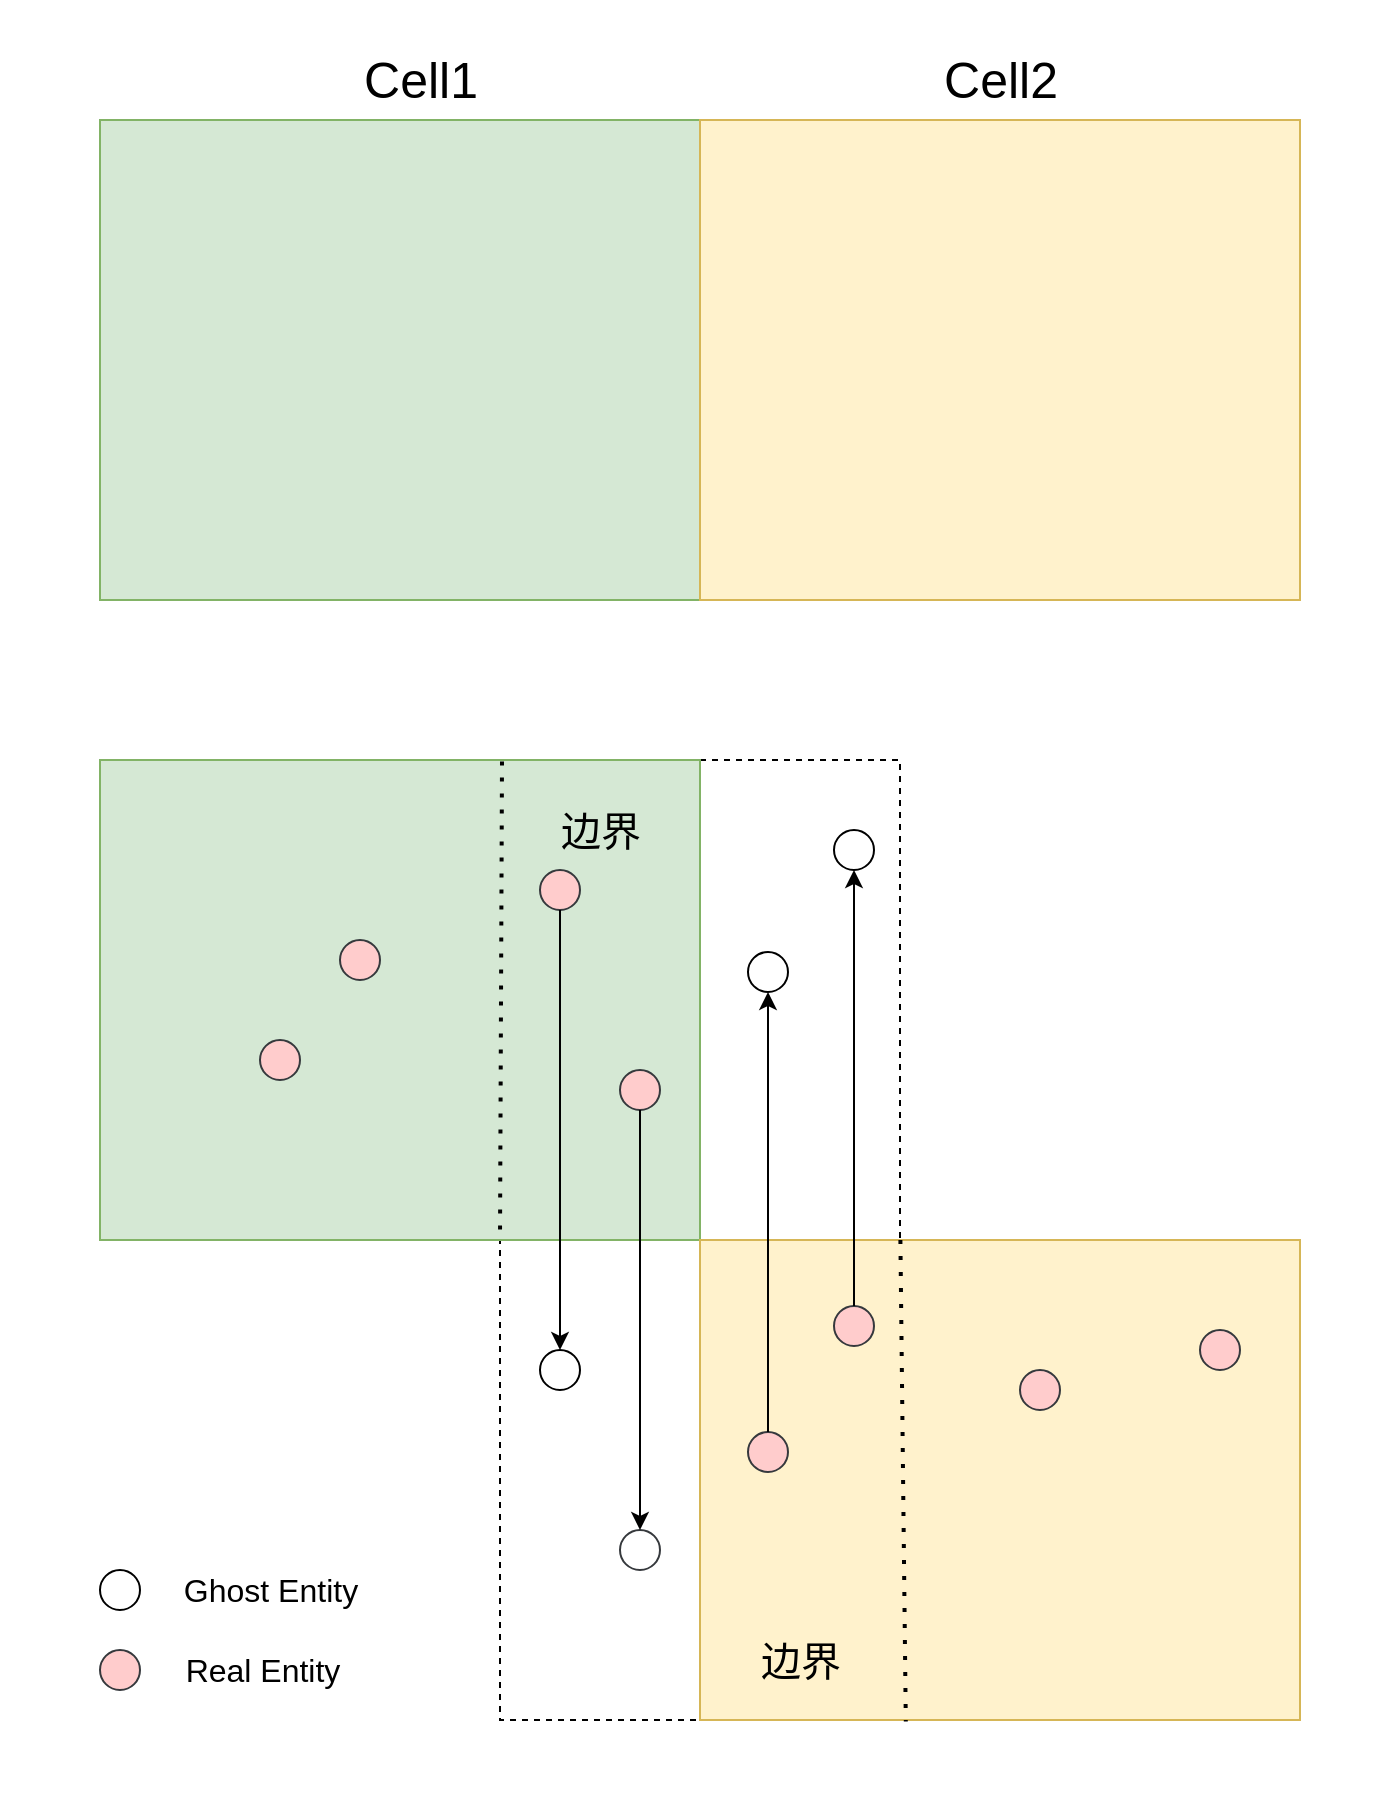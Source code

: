 <mxfile version="24.6.2" type="github">
  <diagram name="第 1 页" id="4tOD4rYvVnY52M2dfjG-">
    <mxGraphModel dx="1213" dy="1915" grid="1" gridSize="10" guides="1" tooltips="1" connect="1" arrows="1" fold="1" page="1" pageScale="1" pageWidth="827" pageHeight="1169" math="0" shadow="0">
      <root>
        <mxCell id="0" />
        <mxCell id="1" parent="0" />
        <mxCell id="fJpbkuMN4-vTxd0OAs-w-18" value="" style="rounded=0;whiteSpace=wrap;html=1;dashed=1;" vertex="1" parent="1">
          <mxGeometry x="420" y="241" width="100" height="240" as="geometry" />
        </mxCell>
        <mxCell id="fJpbkuMN4-vTxd0OAs-w-19" value="" style="rounded=0;whiteSpace=wrap;html=1;dashed=1;" vertex="1" parent="1">
          <mxGeometry x="320" y="481" width="100" height="240" as="geometry" />
        </mxCell>
        <mxCell id="fJpbkuMN4-vTxd0OAs-w-20" value="" style="ellipse;whiteSpace=wrap;html=1;aspect=fixed;" vertex="1" parent="1">
          <mxGeometry x="487" y="276" width="20" height="20" as="geometry" />
        </mxCell>
        <mxCell id="fJpbkuMN4-vTxd0OAs-w-23" value="" style="rounded=0;whiteSpace=wrap;html=1;fillColor=#d5e8d4;strokeColor=#82b366;" vertex="1" parent="1">
          <mxGeometry x="120" y="241" width="300" height="240" as="geometry" />
        </mxCell>
        <mxCell id="fJpbkuMN4-vTxd0OAs-w-25" value="边界" style="text;html=1;align=center;verticalAlign=middle;resizable=0;points=[];autosize=1;strokeColor=none;fillColor=none;fontSize=20;" vertex="1" parent="1">
          <mxGeometry x="340" y="256" width="60" height="40" as="geometry" />
        </mxCell>
        <mxCell id="fJpbkuMN4-vTxd0OAs-w-26" value="" style="ellipse;whiteSpace=wrap;html=1;aspect=fixed;fillColor=#ffcccc;strokeColor=#36393d;" vertex="1" parent="1">
          <mxGeometry x="340" y="296" width="20" height="20" as="geometry" />
        </mxCell>
        <mxCell id="fJpbkuMN4-vTxd0OAs-w-28" value="" style="rounded=0;whiteSpace=wrap;html=1;fillColor=#fff2cc;strokeColor=#d6b656;" vertex="1" parent="1">
          <mxGeometry x="420" y="481" width="300" height="240" as="geometry" />
        </mxCell>
        <mxCell id="fJpbkuMN4-vTxd0OAs-w-29" value="边界" style="text;html=1;align=center;verticalAlign=middle;resizable=0;points=[];autosize=1;strokeColor=none;fillColor=none;fontSize=20;" vertex="1" parent="1">
          <mxGeometry x="440" y="671" width="60" height="40" as="geometry" />
        </mxCell>
        <mxCell id="fJpbkuMN4-vTxd0OAs-w-30" value="" style="ellipse;whiteSpace=wrap;html=1;aspect=fixed;fillColor=#ffcccc;strokeColor=#36393d;" vertex="1" parent="1">
          <mxGeometry x="487" y="514" width="20" height="20" as="geometry" />
        </mxCell>
        <mxCell id="fJpbkuMN4-vTxd0OAs-w-32" value="" style="ellipse;whiteSpace=wrap;html=1;aspect=fixed;" vertex="1" parent="1">
          <mxGeometry x="340" y="536" width="20" height="20" as="geometry" />
        </mxCell>
        <mxCell id="fJpbkuMN4-vTxd0OAs-w-39" value="" style="rounded=0;whiteSpace=wrap;html=1;fillColor=#d5e8d4;strokeColor=#82b366;" vertex="1" parent="1">
          <mxGeometry x="120" y="-79" width="300" height="240" as="geometry" />
        </mxCell>
        <mxCell id="fJpbkuMN4-vTxd0OAs-w-40" value="" style="rounded=0;whiteSpace=wrap;html=1;fillColor=#fff2cc;strokeColor=#d6b656;" vertex="1" parent="1">
          <mxGeometry x="420" y="-79" width="300" height="240" as="geometry" />
        </mxCell>
        <mxCell id="fJpbkuMN4-vTxd0OAs-w-41" value="Cell1" style="text;html=1;align=center;verticalAlign=middle;resizable=0;points=[];autosize=1;strokeColor=none;fillColor=none;fontSize=25;" vertex="1" parent="1">
          <mxGeometry x="240" y="-120" width="80" height="40" as="geometry" />
        </mxCell>
        <mxCell id="fJpbkuMN4-vTxd0OAs-w-42" value="Cell2" style="text;html=1;align=center;verticalAlign=middle;resizable=0;points=[];autosize=1;strokeColor=none;fillColor=none;fontSize=25;" vertex="1" parent="1">
          <mxGeometry x="530" y="-120" width="80" height="40" as="geometry" />
        </mxCell>
        <mxCell id="fJpbkuMN4-vTxd0OAs-w-43" value="" style="endArrow=none;dashed=1;html=1;dashPattern=1 3;strokeWidth=2;rounded=0;entryX=0;entryY=0;entryDx=0;entryDy=0;exitX=0.67;exitY=0.003;exitDx=0;exitDy=0;exitPerimeter=0;" edge="1" parent="1" source="fJpbkuMN4-vTxd0OAs-w-23" target="fJpbkuMN4-vTxd0OAs-w-19">
          <mxGeometry width="50" height="50" relative="1" as="geometry">
            <mxPoint x="400" y="191" as="sourcePoint" />
            <mxPoint x="510" y="411" as="targetPoint" />
          </mxGeometry>
        </mxCell>
        <mxCell id="fJpbkuMN4-vTxd0OAs-w-44" value="" style="endArrow=none;dashed=1;html=1;dashPattern=1 3;strokeWidth=2;rounded=0;entryX=0.343;entryY=1.003;entryDx=0;entryDy=0;exitX=0.334;exitY=0;exitDx=0;exitDy=0;exitPerimeter=0;entryPerimeter=0;" edge="1" parent="1" source="fJpbkuMN4-vTxd0OAs-w-28" target="fJpbkuMN4-vTxd0OAs-w-28">
          <mxGeometry width="50" height="50" relative="1" as="geometry">
            <mxPoint x="331" y="252" as="sourcePoint" />
            <mxPoint x="330" y="491" as="targetPoint" />
          </mxGeometry>
        </mxCell>
        <mxCell id="fJpbkuMN4-vTxd0OAs-w-45" value="" style="endArrow=classic;html=1;rounded=0;exitX=0.5;exitY=1;exitDx=0;exitDy=0;entryX=0.5;entryY=0;entryDx=0;entryDy=0;" edge="1" parent="1" source="fJpbkuMN4-vTxd0OAs-w-26" target="fJpbkuMN4-vTxd0OAs-w-32">
          <mxGeometry width="50" height="50" relative="1" as="geometry">
            <mxPoint x="450" y="456" as="sourcePoint" />
            <mxPoint x="500" y="406" as="targetPoint" />
          </mxGeometry>
        </mxCell>
        <mxCell id="fJpbkuMN4-vTxd0OAs-w-46" value="" style="endArrow=classic;html=1;rounded=0;exitX=0.5;exitY=0;exitDx=0;exitDy=0;entryX=0.5;entryY=1;entryDx=0;entryDy=0;" edge="1" parent="1" source="fJpbkuMN4-vTxd0OAs-w-30" target="fJpbkuMN4-vTxd0OAs-w-20">
          <mxGeometry width="50" height="50" relative="1" as="geometry">
            <mxPoint x="467" y="414" as="sourcePoint" />
            <mxPoint x="517" y="364" as="targetPoint" />
          </mxGeometry>
        </mxCell>
        <mxCell id="fJpbkuMN4-vTxd0OAs-w-47" value="" style="ellipse;whiteSpace=wrap;html=1;aspect=fixed;fillColor=#ffcccc;strokeColor=#36393d;" vertex="1" parent="1">
          <mxGeometry x="240" y="331" width="20" height="20" as="geometry" />
        </mxCell>
        <mxCell id="fJpbkuMN4-vTxd0OAs-w-48" value="" style="ellipse;whiteSpace=wrap;html=1;aspect=fixed;fillColor=#ffcccc;strokeColor=#36393d;" vertex="1" parent="1">
          <mxGeometry x="670" y="526" width="20" height="20" as="geometry" />
        </mxCell>
        <mxCell id="fJpbkuMN4-vTxd0OAs-w-50" value="" style="ellipse;whiteSpace=wrap;html=1;aspect=fixed;fillColor=#ffcccc;strokeColor=#36393d;" vertex="1" parent="1">
          <mxGeometry x="580" y="546" width="20" height="20" as="geometry" />
        </mxCell>
        <mxCell id="fJpbkuMN4-vTxd0OAs-w-51" value="" style="ellipse;whiteSpace=wrap;html=1;aspect=fixed;fillColor=#ffcccc;strokeColor=#36393d;" vertex="1" parent="1">
          <mxGeometry x="200" y="381" width="20" height="20" as="geometry" />
        </mxCell>
        <mxCell id="fJpbkuMN4-vTxd0OAs-w-52" value="" style="ellipse;whiteSpace=wrap;html=1;aspect=fixed;fillColor=#ffcccc;strokeColor=#36393d;" vertex="1" parent="1">
          <mxGeometry x="380" y="396" width="20" height="20" as="geometry" />
        </mxCell>
        <mxCell id="fJpbkuMN4-vTxd0OAs-w-53" value="" style="ellipse;whiteSpace=wrap;html=1;aspect=fixed;fillColor=none;strokeColor=#36393d;" vertex="1" parent="1">
          <mxGeometry x="380" y="626" width="20" height="20" as="geometry" />
        </mxCell>
        <mxCell id="fJpbkuMN4-vTxd0OAs-w-54" value="" style="endArrow=classic;html=1;rounded=0;exitX=0.5;exitY=1;exitDx=0;exitDy=0;entryX=0.5;entryY=0;entryDx=0;entryDy=0;" edge="1" parent="1" source="fJpbkuMN4-vTxd0OAs-w-52" target="fJpbkuMN4-vTxd0OAs-w-53">
          <mxGeometry width="50" height="50" relative="1" as="geometry">
            <mxPoint x="460" y="506" as="sourcePoint" />
            <mxPoint x="510" y="456" as="targetPoint" />
          </mxGeometry>
        </mxCell>
        <mxCell id="fJpbkuMN4-vTxd0OAs-w-56" value="" style="ellipse;whiteSpace=wrap;html=1;aspect=fixed;" vertex="1" parent="1">
          <mxGeometry x="444" y="337" width="20" height="20" as="geometry" />
        </mxCell>
        <mxCell id="fJpbkuMN4-vTxd0OAs-w-57" value="" style="ellipse;whiteSpace=wrap;html=1;aspect=fixed;fillColor=#ffcccc;strokeColor=#36393d;" vertex="1" parent="1">
          <mxGeometry x="444" y="577" width="20" height="20" as="geometry" />
        </mxCell>
        <mxCell id="fJpbkuMN4-vTxd0OAs-w-58" value="" style="endArrow=classic;html=1;rounded=0;exitX=0.5;exitY=0;exitDx=0;exitDy=0;entryX=0.5;entryY=1;entryDx=0;entryDy=0;" edge="1" parent="1" source="fJpbkuMN4-vTxd0OAs-w-57" target="fJpbkuMN4-vTxd0OAs-w-56">
          <mxGeometry width="50" height="50" relative="1" as="geometry">
            <mxPoint x="424" y="477" as="sourcePoint" />
            <mxPoint x="474" y="427" as="targetPoint" />
          </mxGeometry>
        </mxCell>
        <mxCell id="fJpbkuMN4-vTxd0OAs-w-63" value="" style="ellipse;whiteSpace=wrap;html=1;aspect=fixed;" vertex="1" parent="1">
          <mxGeometry x="120" y="646" width="20" height="20" as="geometry" />
        </mxCell>
        <mxCell id="fJpbkuMN4-vTxd0OAs-w-64" value="&lt;font style=&quot;font-size: 16px;&quot;&gt;Ghost Entity&lt;/font&gt;" style="text;html=1;align=center;verticalAlign=middle;resizable=0;points=[];autosize=1;strokeColor=none;fillColor=none;" vertex="1" parent="1">
          <mxGeometry x="150" y="641" width="110" height="30" as="geometry" />
        </mxCell>
        <mxCell id="fJpbkuMN4-vTxd0OAs-w-65" value="" style="ellipse;whiteSpace=wrap;html=1;aspect=fixed;fillColor=#ffcccc;strokeColor=#36393d;" vertex="1" parent="1">
          <mxGeometry x="120" y="686" width="20" height="20" as="geometry" />
        </mxCell>
        <mxCell id="fJpbkuMN4-vTxd0OAs-w-66" value="&lt;font style=&quot;font-size: 16px;&quot;&gt;Real Entity&lt;/font&gt;" style="text;html=1;align=center;verticalAlign=middle;resizable=0;points=[];autosize=1;strokeColor=none;fillColor=none;" vertex="1" parent="1">
          <mxGeometry x="151" y="681" width="100" height="30" as="geometry" />
        </mxCell>
        <mxCell id="fJpbkuMN4-vTxd0OAs-w-67" value="" style="rounded=0;whiteSpace=wrap;html=1;fillColor=none;strokeColor=none;" vertex="1" parent="1">
          <mxGeometry x="70" y="-139" width="690" height="899" as="geometry" />
        </mxCell>
      </root>
    </mxGraphModel>
  </diagram>
</mxfile>

